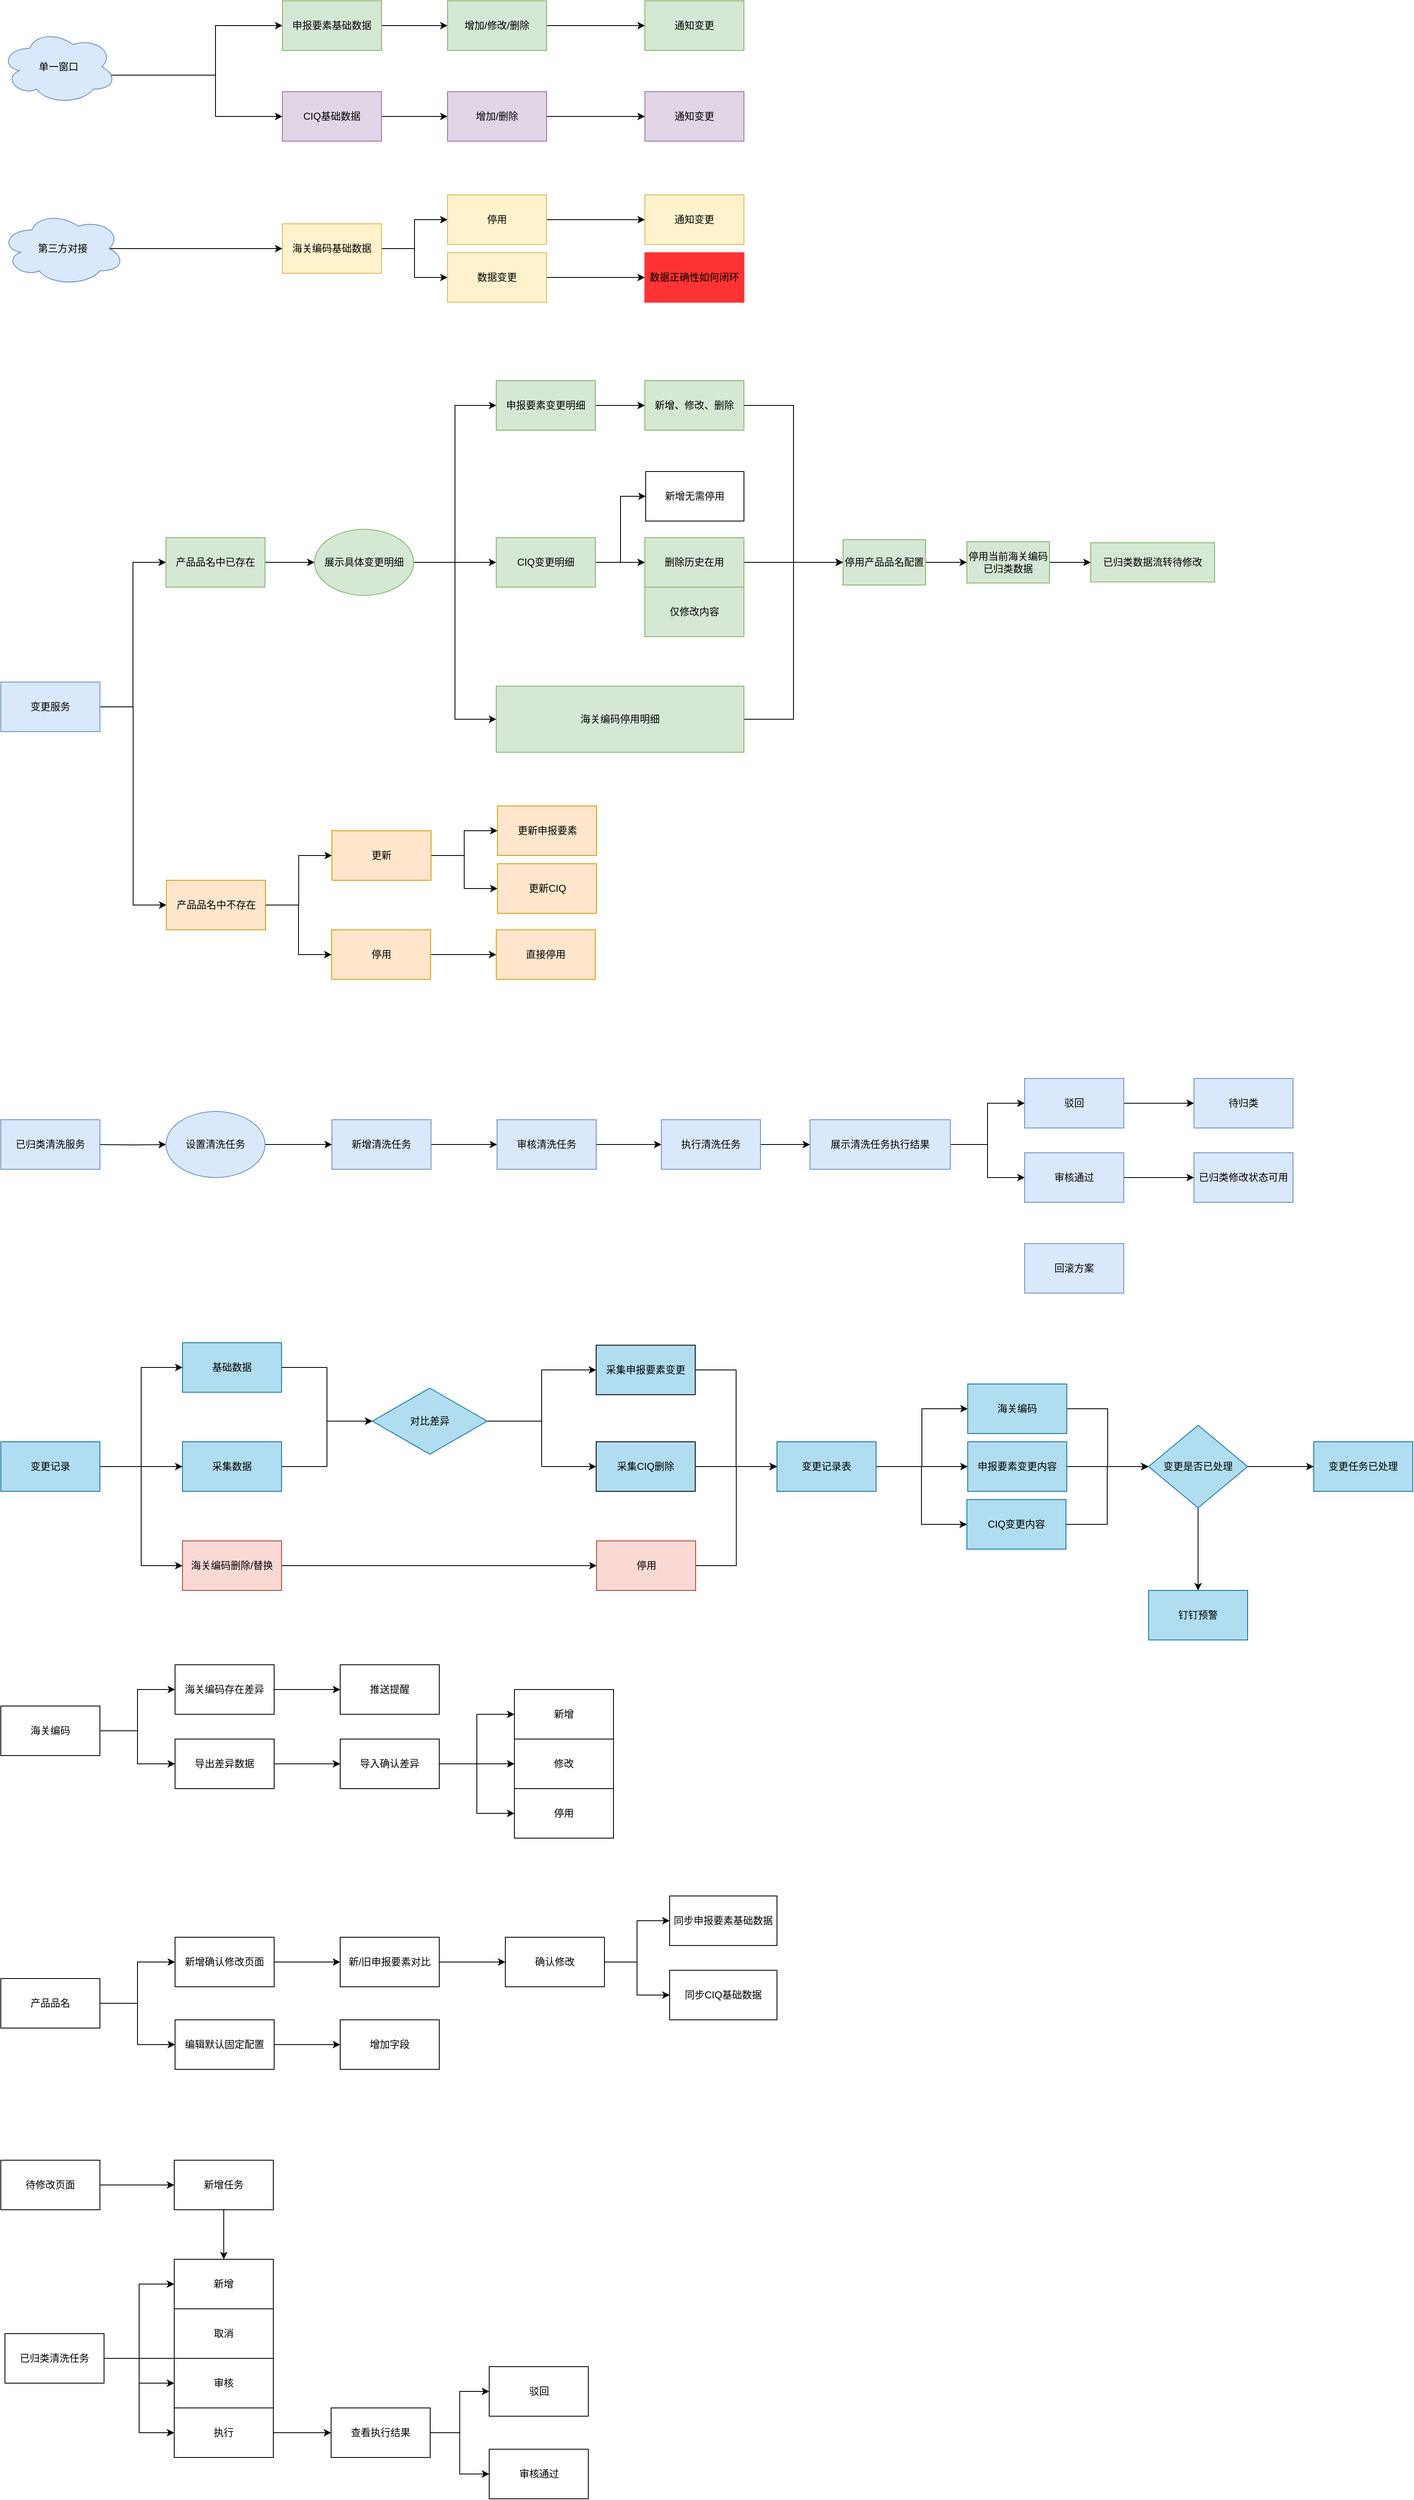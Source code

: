 <mxfile version="14.2.4" type="github"><diagram id="QZ5al6jObznaMZfbStsF" name="Page-1"><mxGraphModel dx="955" dy="610" grid="1" gridSize="10" guides="1" tooltips="1" connect="1" arrows="1" fold="1" page="1" pageScale="1" pageWidth="827" pageHeight="1169" math="0" shadow="0"><root><mxCell id="0"/><mxCell id="1" parent="0"/><mxCell id="fXxx3jR_cnFUJ8vU8gbr-1" style="edgeStyle=orthogonalEdgeStyle;rounded=0;orthogonalLoop=1;jettySize=auto;html=1;entryX=0;entryY=0.5;entryDx=0;entryDy=0;" edge="1" parent="1" target="fXxx3jR_cnFUJ8vU8gbr-5"><mxGeometry relative="1" as="geometry"><mxPoint x="750" y="330" as="sourcePoint"/><Array as="points"><mxPoint x="860" y="330"/><mxPoint x="860" y="270"/></Array></mxGeometry></mxCell><mxCell id="fXxx3jR_cnFUJ8vU8gbr-2" style="edgeStyle=orthogonalEdgeStyle;rounded=0;orthogonalLoop=1;jettySize=auto;html=1;exitX=0.875;exitY=0.5;exitDx=0;exitDy=0;exitPerimeter=0;entryX=0;entryY=0.5;entryDx=0;entryDy=0;" edge="1" parent="1" source="fXxx3jR_cnFUJ8vU8gbr-3" target="fXxx3jR_cnFUJ8vU8gbr-7"><mxGeometry relative="1" as="geometry"><Array as="points"><mxPoint x="860" y="330"/><mxPoint x="860" y="380"/></Array></mxGeometry></mxCell><mxCell id="fXxx3jR_cnFUJ8vU8gbr-3" value="单一窗口" style="ellipse;shape=cloud;whiteSpace=wrap;html=1;fillColor=#dae8fc;strokeColor=#6c8ebf;" vertex="1" parent="1"><mxGeometry x="600" y="275" width="140" height="90" as="geometry"/></mxCell><mxCell id="fXxx3jR_cnFUJ8vU8gbr-4" value="" style="edgeStyle=orthogonalEdgeStyle;rounded=0;orthogonalLoop=1;jettySize=auto;html=1;" edge="1" parent="1" source="fXxx3jR_cnFUJ8vU8gbr-5" target="fXxx3jR_cnFUJ8vU8gbr-12"><mxGeometry relative="1" as="geometry"/></mxCell><mxCell id="fXxx3jR_cnFUJ8vU8gbr-5" value="申报要素基础数据" style="whiteSpace=wrap;html=1;fillColor=#d5e8d4;strokeColor=#82b366;" vertex="1" parent="1"><mxGeometry x="941" y="240" width="120" height="60" as="geometry"/></mxCell><mxCell id="fXxx3jR_cnFUJ8vU8gbr-6" value="" style="edgeStyle=orthogonalEdgeStyle;rounded=0;orthogonalLoop=1;jettySize=auto;html=1;" edge="1" parent="1" source="fXxx3jR_cnFUJ8vU8gbr-7" target="fXxx3jR_cnFUJ8vU8gbr-14"><mxGeometry relative="1" as="geometry"/></mxCell><mxCell id="fXxx3jR_cnFUJ8vU8gbr-7" value="CIQ基础数据" style="whiteSpace=wrap;html=1;fillColor=#e1d5e7;strokeColor=#9673a6;" vertex="1" parent="1"><mxGeometry x="941" y="350" width="120" height="60" as="geometry"/></mxCell><mxCell id="fXxx3jR_cnFUJ8vU8gbr-8" style="edgeStyle=orthogonalEdgeStyle;rounded=0;orthogonalLoop=1;jettySize=auto;html=1;exitX=1;exitY=0.5;exitDx=0;exitDy=0;entryX=0;entryY=0.5;entryDx=0;entryDy=0;" edge="1" parent="1" source="fXxx3jR_cnFUJ8vU8gbr-10" target="fXxx3jR_cnFUJ8vU8gbr-20"><mxGeometry relative="1" as="geometry"/></mxCell><mxCell id="fXxx3jR_cnFUJ8vU8gbr-9" style="edgeStyle=orthogonalEdgeStyle;rounded=0;orthogonalLoop=1;jettySize=auto;html=1;exitX=1;exitY=0.5;exitDx=0;exitDy=0;" edge="1" parent="1" source="fXxx3jR_cnFUJ8vU8gbr-10" target="fXxx3jR_cnFUJ8vU8gbr-56"><mxGeometry relative="1" as="geometry"/></mxCell><mxCell id="fXxx3jR_cnFUJ8vU8gbr-10" value="海关编码基础数据" style="whiteSpace=wrap;html=1;fillColor=#fff2cc;strokeColor=#d6b656;" vertex="1" parent="1"><mxGeometry x="941" y="510" width="120" height="60" as="geometry"/></mxCell><mxCell id="fXxx3jR_cnFUJ8vU8gbr-11" value="" style="edgeStyle=orthogonalEdgeStyle;rounded=0;orthogonalLoop=1;jettySize=auto;html=1;" edge="1" parent="1" source="fXxx3jR_cnFUJ8vU8gbr-12" target="fXxx3jR_cnFUJ8vU8gbr-17"><mxGeometry relative="1" as="geometry"/></mxCell><mxCell id="fXxx3jR_cnFUJ8vU8gbr-12" value="增加/修改/删除" style="whiteSpace=wrap;html=1;fillColor=#d5e8d4;strokeColor=#82b366;" vertex="1" parent="1"><mxGeometry x="1141" y="240" width="120" height="60" as="geometry"/></mxCell><mxCell id="fXxx3jR_cnFUJ8vU8gbr-13" value="" style="edgeStyle=orthogonalEdgeStyle;rounded=0;orthogonalLoop=1;jettySize=auto;html=1;" edge="1" parent="1" source="fXxx3jR_cnFUJ8vU8gbr-14" target="fXxx3jR_cnFUJ8vU8gbr-18"><mxGeometry relative="1" as="geometry"/></mxCell><mxCell id="fXxx3jR_cnFUJ8vU8gbr-14" value="增加/删除" style="whiteSpace=wrap;html=1;fillColor=#e1d5e7;strokeColor=#9673a6;" vertex="1" parent="1"><mxGeometry x="1141" y="350" width="120" height="60" as="geometry"/></mxCell><mxCell id="fXxx3jR_cnFUJ8vU8gbr-15" style="edgeStyle=orthogonalEdgeStyle;rounded=0;orthogonalLoop=1;jettySize=auto;html=1;exitX=0.875;exitY=0.5;exitDx=0;exitDy=0;exitPerimeter=0;" edge="1" parent="1" source="fXxx3jR_cnFUJ8vU8gbr-16" target="fXxx3jR_cnFUJ8vU8gbr-10"><mxGeometry relative="1" as="geometry"/></mxCell><mxCell id="fXxx3jR_cnFUJ8vU8gbr-16" value="第三方对接" style="ellipse;shape=cloud;whiteSpace=wrap;html=1;fillColor=#dae8fc;strokeColor=#6c8ebf;" vertex="1" parent="1"><mxGeometry x="600" y="495" width="150" height="90" as="geometry"/></mxCell><mxCell id="fXxx3jR_cnFUJ8vU8gbr-17" value="通知变更" style="whiteSpace=wrap;html=1;fillColor=#d5e8d4;strokeColor=#82b366;" vertex="1" parent="1"><mxGeometry x="1380" y="240" width="120" height="60" as="geometry"/></mxCell><mxCell id="fXxx3jR_cnFUJ8vU8gbr-18" value="通知变更" style="whiteSpace=wrap;html=1;fillColor=#e1d5e7;strokeColor=#9673a6;" vertex="1" parent="1"><mxGeometry x="1380" y="350" width="120" height="60" as="geometry"/></mxCell><mxCell id="fXxx3jR_cnFUJ8vU8gbr-19" value="" style="edgeStyle=orthogonalEdgeStyle;rounded=0;orthogonalLoop=1;jettySize=auto;html=1;" edge="1" parent="1" source="fXxx3jR_cnFUJ8vU8gbr-20" target="fXxx3jR_cnFUJ8vU8gbr-21"><mxGeometry relative="1" as="geometry"/></mxCell><mxCell id="fXxx3jR_cnFUJ8vU8gbr-20" value="停用" style="whiteSpace=wrap;html=1;fillColor=#fff2cc;strokeColor=#d6b656;" vertex="1" parent="1"><mxGeometry x="1141" y="475" width="120" height="60" as="geometry"/></mxCell><mxCell id="fXxx3jR_cnFUJ8vU8gbr-21" value="通知变更" style="whiteSpace=wrap;html=1;fillColor=#fff2cc;strokeColor=#d6b656;" vertex="1" parent="1"><mxGeometry x="1380" y="475" width="120" height="60" as="geometry"/></mxCell><mxCell id="fXxx3jR_cnFUJ8vU8gbr-22" style="edgeStyle=orthogonalEdgeStyle;rounded=0;orthogonalLoop=1;jettySize=auto;html=1;exitX=1;exitY=0.5;exitDx=0;exitDy=0;entryX=0;entryY=0.5;entryDx=0;entryDy=0;" edge="1" parent="1" source="fXxx3jR_cnFUJ8vU8gbr-25" target="fXxx3jR_cnFUJ8vU8gbr-27"><mxGeometry relative="1" as="geometry"/></mxCell><mxCell id="fXxx3jR_cnFUJ8vU8gbr-23" style="edgeStyle=orthogonalEdgeStyle;rounded=0;orthogonalLoop=1;jettySize=auto;html=1;exitX=1;exitY=0.5;exitDx=0;exitDy=0;" edge="1" parent="1" source="fXxx3jR_cnFUJ8vU8gbr-25" target="fXxx3jR_cnFUJ8vU8gbr-30"><mxGeometry relative="1" as="geometry"/></mxCell><mxCell id="fXxx3jR_cnFUJ8vU8gbr-24" style="edgeStyle=orthogonalEdgeStyle;rounded=0;orthogonalLoop=1;jettySize=auto;html=1;exitX=1;exitY=0.5;exitDx=0;exitDy=0;entryX=0;entryY=0.5;entryDx=0;entryDy=0;" edge="1" parent="1" source="fXxx3jR_cnFUJ8vU8gbr-25" target="fXxx3jR_cnFUJ8vU8gbr-32"><mxGeometry relative="1" as="geometry"/></mxCell><mxCell id="fXxx3jR_cnFUJ8vU8gbr-25" value="展示具体变更明细" style="ellipse;whiteSpace=wrap;html=1;fillColor=#d5e8d4;strokeColor=#82b366;" vertex="1" parent="1"><mxGeometry x="980" y="880" width="120" height="80" as="geometry"/></mxCell><mxCell id="fXxx3jR_cnFUJ8vU8gbr-26" value="" style="edgeStyle=orthogonalEdgeStyle;rounded=0;orthogonalLoop=1;jettySize=auto;html=1;" edge="1" parent="1" source="fXxx3jR_cnFUJ8vU8gbr-27" target="fXxx3jR_cnFUJ8vU8gbr-39"><mxGeometry relative="1" as="geometry"/></mxCell><mxCell id="fXxx3jR_cnFUJ8vU8gbr-27" value="申报要素变更明细" style="whiteSpace=wrap;html=1;fillColor=#d5e8d4;strokeColor=#82b366;" vertex="1" parent="1"><mxGeometry x="1200" y="700" width="120" height="60" as="geometry"/></mxCell><mxCell id="fXxx3jR_cnFUJ8vU8gbr-28" style="edgeStyle=orthogonalEdgeStyle;rounded=0;orthogonalLoop=1;jettySize=auto;html=1;entryX=0;entryY=0.5;entryDx=0;entryDy=0;" edge="1" parent="1" source="fXxx3jR_cnFUJ8vU8gbr-30" target="fXxx3jR_cnFUJ8vU8gbr-42"><mxGeometry relative="1" as="geometry"/></mxCell><mxCell id="fXxx3jR_cnFUJ8vU8gbr-29" style="edgeStyle=orthogonalEdgeStyle;rounded=0;orthogonalLoop=1;jettySize=auto;html=1;exitX=1;exitY=0.5;exitDx=0;exitDy=0;entryX=0;entryY=0.5;entryDx=0;entryDy=0;" edge="1" parent="1" source="fXxx3jR_cnFUJ8vU8gbr-30" target="fXxx3jR_cnFUJ8vU8gbr-40"><mxGeometry relative="1" as="geometry"/></mxCell><mxCell id="fXxx3jR_cnFUJ8vU8gbr-30" value="CIQ变更明细" style="whiteSpace=wrap;html=1;fillColor=#d5e8d4;strokeColor=#82b366;" vertex="1" parent="1"><mxGeometry x="1200" y="890" width="120" height="60" as="geometry"/></mxCell><mxCell id="fXxx3jR_cnFUJ8vU8gbr-31" style="edgeStyle=orthogonalEdgeStyle;rounded=0;orthogonalLoop=1;jettySize=auto;html=1;exitX=1;exitY=0.5;exitDx=0;exitDy=0;entryX=0;entryY=0.5;entryDx=0;entryDy=0;" edge="1" parent="1" source="fXxx3jR_cnFUJ8vU8gbr-32" target="fXxx3jR_cnFUJ8vU8gbr-34"><mxGeometry relative="1" as="geometry"/></mxCell><mxCell id="fXxx3jR_cnFUJ8vU8gbr-32" value="海关编码停用明细" style="whiteSpace=wrap;html=1;fillColor=#d5e8d4;strokeColor=#82b366;" vertex="1" parent="1"><mxGeometry x="1200" y="1070" width="300" height="80" as="geometry"/></mxCell><mxCell id="fXxx3jR_cnFUJ8vU8gbr-33" style="edgeStyle=orthogonalEdgeStyle;rounded=0;orthogonalLoop=1;jettySize=auto;html=1;exitX=1;exitY=0.5;exitDx=0;exitDy=0;" edge="1" parent="1" source="fXxx3jR_cnFUJ8vU8gbr-34" target="fXxx3jR_cnFUJ8vU8gbr-36"><mxGeometry relative="1" as="geometry"/></mxCell><mxCell id="fXxx3jR_cnFUJ8vU8gbr-34" value="停用产品品名配置" style="whiteSpace=wrap;html=1;fillColor=#d5e8d4;strokeColor=#82b366;" vertex="1" parent="1"><mxGeometry x="1620" y="892.5" width="100" height="55" as="geometry"/></mxCell><mxCell id="fXxx3jR_cnFUJ8vU8gbr-35" style="edgeStyle=orthogonalEdgeStyle;rounded=0;orthogonalLoop=1;jettySize=auto;html=1;exitX=1;exitY=0.5;exitDx=0;exitDy=0;" edge="1" parent="1" source="fXxx3jR_cnFUJ8vU8gbr-36" target="fXxx3jR_cnFUJ8vU8gbr-37"><mxGeometry relative="1" as="geometry"/></mxCell><mxCell id="fXxx3jR_cnFUJ8vU8gbr-36" value="停用当前海关编码已归类数据" style="whiteSpace=wrap;html=1;fillColor=#d5e8d4;strokeColor=#82b366;" vertex="1" parent="1"><mxGeometry x="1770" y="895" width="100" height="50" as="geometry"/></mxCell><mxCell id="fXxx3jR_cnFUJ8vU8gbr-37" value="已归类数据流转待修改" style="whiteSpace=wrap;html=1;fillColor=#d5e8d4;strokeColor=#82b366;" vertex="1" parent="1"><mxGeometry x="1920" y="896.25" width="150" height="47.5" as="geometry"/></mxCell><mxCell id="fXxx3jR_cnFUJ8vU8gbr-38" style="edgeStyle=orthogonalEdgeStyle;rounded=0;orthogonalLoop=1;jettySize=auto;html=1;exitX=1;exitY=0.5;exitDx=0;exitDy=0;entryX=0;entryY=0.5;entryDx=0;entryDy=0;" edge="1" parent="1" source="fXxx3jR_cnFUJ8vU8gbr-39" target="fXxx3jR_cnFUJ8vU8gbr-34"><mxGeometry relative="1" as="geometry"/></mxCell><mxCell id="fXxx3jR_cnFUJ8vU8gbr-39" value="新增、修改、删除" style="whiteSpace=wrap;html=1;fillColor=#d5e8d4;strokeColor=#82b366;" vertex="1" parent="1"><mxGeometry x="1380" y="700" width="120" height="60" as="geometry"/></mxCell><mxCell id="fXxx3jR_cnFUJ8vU8gbr-40" value="新增无需停用" style="whiteSpace=wrap;html=1;" vertex="1" parent="1"><mxGeometry x="1381" y="810" width="119" height="60" as="geometry"/></mxCell><mxCell id="fXxx3jR_cnFUJ8vU8gbr-41" style="edgeStyle=orthogonalEdgeStyle;rounded=0;orthogonalLoop=1;jettySize=auto;html=1;exitX=1;exitY=0.5;exitDx=0;exitDy=0;entryX=0;entryY=0.5;entryDx=0;entryDy=0;" edge="1" parent="1" source="fXxx3jR_cnFUJ8vU8gbr-42" target="fXxx3jR_cnFUJ8vU8gbr-34"><mxGeometry relative="1" as="geometry"/></mxCell><mxCell id="fXxx3jR_cnFUJ8vU8gbr-42" value="删除历史在用" style="whiteSpace=wrap;html=1;fillColor=#d5e8d4;strokeColor=#82b366;" vertex="1" parent="1"><mxGeometry x="1380" y="890" width="120" height="60" as="geometry"/></mxCell><mxCell id="fXxx3jR_cnFUJ8vU8gbr-43" value="" style="edgeStyle=orthogonalEdgeStyle;rounded=0;orthogonalLoop=1;jettySize=auto;html=1;" edge="1" parent="1" target="fXxx3jR_cnFUJ8vU8gbr-45"><mxGeometry relative="1" as="geometry"><mxPoint x="720" y="1625" as="sourcePoint"/></mxGeometry></mxCell><mxCell id="fXxx3jR_cnFUJ8vU8gbr-44" value="" style="edgeStyle=orthogonalEdgeStyle;rounded=0;orthogonalLoop=1;jettySize=auto;html=1;" edge="1" parent="1" source="fXxx3jR_cnFUJ8vU8gbr-45" target="fXxx3jR_cnFUJ8vU8gbr-47"><mxGeometry relative="1" as="geometry"/></mxCell><mxCell id="fXxx3jR_cnFUJ8vU8gbr-45" value="设置清洗任务" style="ellipse;whiteSpace=wrap;html=1;fillColor=#dae8fc;strokeColor=#6c8ebf;" vertex="1" parent="1"><mxGeometry x="800" y="1585" width="120" height="80" as="geometry"/></mxCell><mxCell id="fXxx3jR_cnFUJ8vU8gbr-46" value="" style="edgeStyle=orthogonalEdgeStyle;rounded=0;orthogonalLoop=1;jettySize=auto;html=1;" edge="1" parent="1" source="fXxx3jR_cnFUJ8vU8gbr-47" target="fXxx3jR_cnFUJ8vU8gbr-49"><mxGeometry relative="1" as="geometry"/></mxCell><mxCell id="fXxx3jR_cnFUJ8vU8gbr-47" value="新增清洗任务" style="whiteSpace=wrap;html=1;fillColor=#dae8fc;strokeColor=#6c8ebf;" vertex="1" parent="1"><mxGeometry x="1001" y="1595" width="120" height="60" as="geometry"/></mxCell><mxCell id="fXxx3jR_cnFUJ8vU8gbr-48" value="" style="edgeStyle=orthogonalEdgeStyle;rounded=0;orthogonalLoop=1;jettySize=auto;html=1;" edge="1" parent="1" source="fXxx3jR_cnFUJ8vU8gbr-49" target="fXxx3jR_cnFUJ8vU8gbr-51"><mxGeometry relative="1" as="geometry"/></mxCell><mxCell id="fXxx3jR_cnFUJ8vU8gbr-49" value="审核清洗任务" style="whiteSpace=wrap;html=1;fillColor=#dae8fc;strokeColor=#6c8ebf;" vertex="1" parent="1"><mxGeometry x="1201" y="1595" width="120" height="60" as="geometry"/></mxCell><mxCell id="fXxx3jR_cnFUJ8vU8gbr-50" value="" style="edgeStyle=orthogonalEdgeStyle;rounded=0;orthogonalLoop=1;jettySize=auto;html=1;" edge="1" parent="1" source="fXxx3jR_cnFUJ8vU8gbr-51" target="fXxx3jR_cnFUJ8vU8gbr-54"><mxGeometry relative="1" as="geometry"/></mxCell><mxCell id="fXxx3jR_cnFUJ8vU8gbr-51" value="执行清洗任务" style="whiteSpace=wrap;html=1;fillColor=#dae8fc;strokeColor=#6c8ebf;" vertex="1" parent="1"><mxGeometry x="1400" y="1595" width="120" height="60" as="geometry"/></mxCell><mxCell id="fXxx3jR_cnFUJ8vU8gbr-52" style="edgeStyle=orthogonalEdgeStyle;rounded=0;orthogonalLoop=1;jettySize=auto;html=1;exitX=1;exitY=0.5;exitDx=0;exitDy=0;entryX=0;entryY=0.5;entryDx=0;entryDy=0;" edge="1" parent="1" source="fXxx3jR_cnFUJ8vU8gbr-54" target="fXxx3jR_cnFUJ8vU8gbr-114"><mxGeometry relative="1" as="geometry"/></mxCell><mxCell id="fXxx3jR_cnFUJ8vU8gbr-53" style="edgeStyle=orthogonalEdgeStyle;rounded=0;orthogonalLoop=1;jettySize=auto;html=1;entryX=0;entryY=0.5;entryDx=0;entryDy=0;" edge="1" parent="1" source="fXxx3jR_cnFUJ8vU8gbr-54" target="fXxx3jR_cnFUJ8vU8gbr-111"><mxGeometry relative="1" as="geometry"/></mxCell><mxCell id="fXxx3jR_cnFUJ8vU8gbr-54" value="展示清洗任务执行结果" style="whiteSpace=wrap;html=1;fillColor=#dae8fc;strokeColor=#6c8ebf;" vertex="1" parent="1"><mxGeometry x="1580" y="1595" width="170" height="60" as="geometry"/></mxCell><mxCell id="fXxx3jR_cnFUJ8vU8gbr-55" value="" style="edgeStyle=orthogonalEdgeStyle;rounded=0;orthogonalLoop=1;jettySize=auto;html=1;" edge="1" parent="1" source="fXxx3jR_cnFUJ8vU8gbr-56" target="fXxx3jR_cnFUJ8vU8gbr-57"><mxGeometry relative="1" as="geometry"/></mxCell><mxCell id="fXxx3jR_cnFUJ8vU8gbr-56" value="数据变更" style="whiteSpace=wrap;html=1;fillColor=#fff2cc;strokeColor=#d6b656;" vertex="1" parent="1"><mxGeometry x="1141" y="545" width="120" height="60" as="geometry"/></mxCell><mxCell id="fXxx3jR_cnFUJ8vU8gbr-57" value="数据正确性如何闭环" style="whiteSpace=wrap;html=1;strokeColor=#FF3333;fillColor=#FF3333;" vertex="1" parent="1"><mxGeometry x="1380" y="545" width="120" height="60" as="geometry"/></mxCell><mxCell id="fXxx3jR_cnFUJ8vU8gbr-58" style="edgeStyle=orthogonalEdgeStyle;rounded=0;orthogonalLoop=1;jettySize=auto;html=1;exitX=1;exitY=0.5;exitDx=0;exitDy=0;entryX=0;entryY=0.5;entryDx=0;entryDy=0;" edge="1" parent="1" source="fXxx3jR_cnFUJ8vU8gbr-59" target="fXxx3jR_cnFUJ8vU8gbr-63"><mxGeometry relative="1" as="geometry"/></mxCell><mxCell id="fXxx3jR_cnFUJ8vU8gbr-59" value="采集申报要素变更" style="whiteSpace=wrap;html=1;rounded=0;fillColor=#b1ddf0;" vertex="1" parent="1"><mxGeometry x="1321" y="1868" width="120" height="60" as="geometry"/></mxCell><mxCell id="fXxx3jR_cnFUJ8vU8gbr-60" style="edgeStyle=orthogonalEdgeStyle;rounded=0;orthogonalLoop=1;jettySize=auto;html=1;exitX=1;exitY=0.5;exitDx=0;exitDy=0;" edge="1" parent="1" source="fXxx3jR_cnFUJ8vU8gbr-63" target="fXxx3jR_cnFUJ8vU8gbr-70"><mxGeometry relative="1" as="geometry"/></mxCell><mxCell id="fXxx3jR_cnFUJ8vU8gbr-61" style="edgeStyle=orthogonalEdgeStyle;rounded=0;orthogonalLoop=1;jettySize=auto;html=1;exitX=1;exitY=0.5;exitDx=0;exitDy=0;entryX=0;entryY=0.5;entryDx=0;entryDy=0;" edge="1" parent="1" source="fXxx3jR_cnFUJ8vU8gbr-63" target="fXxx3jR_cnFUJ8vU8gbr-68"><mxGeometry relative="1" as="geometry"/></mxCell><mxCell id="fXxx3jR_cnFUJ8vU8gbr-62" style="edgeStyle=orthogonalEdgeStyle;rounded=0;orthogonalLoop=1;jettySize=auto;html=1;exitX=1;exitY=0.5;exitDx=0;exitDy=0;entryX=0;entryY=0.5;entryDx=0;entryDy=0;" edge="1" parent="1" source="fXxx3jR_cnFUJ8vU8gbr-63" target="fXxx3jR_cnFUJ8vU8gbr-72"><mxGeometry relative="1" as="geometry"/></mxCell><mxCell id="fXxx3jR_cnFUJ8vU8gbr-63" value="变更记录表" style="whiteSpace=wrap;html=1;rounded=0;fillColor=#b1ddf0;strokeColor=#10739e;" vertex="1" parent="1"><mxGeometry x="1540" y="1985" width="120" height="60" as="geometry"/></mxCell><mxCell id="fXxx3jR_cnFUJ8vU8gbr-64" style="edgeStyle=orthogonalEdgeStyle;rounded=0;orthogonalLoop=1;jettySize=auto;html=1;exitX=1;exitY=0.5;exitDx=0;exitDy=0;" edge="1" parent="1" source="fXxx3jR_cnFUJ8vU8gbr-65" target="fXxx3jR_cnFUJ8vU8gbr-63"><mxGeometry relative="1" as="geometry"/></mxCell><mxCell id="fXxx3jR_cnFUJ8vU8gbr-65" value="采集CIQ删除" style="whiteSpace=wrap;html=1;rounded=0;fillColor=#b1ddf0;" vertex="1" parent="1"><mxGeometry x="1321" y="1985" width="120" height="60" as="geometry"/></mxCell><mxCell id="fXxx3jR_cnFUJ8vU8gbr-66" value="仅修改内容" style="whiteSpace=wrap;html=1;fillColor=#d5e8d4;strokeColor=#82b366;" vertex="1" parent="1"><mxGeometry x="1380" y="950" width="120" height="60" as="geometry"/></mxCell><mxCell id="fXxx3jR_cnFUJ8vU8gbr-67" style="edgeStyle=orthogonalEdgeStyle;rounded=0;orthogonalLoop=1;jettySize=auto;html=1;exitX=1;exitY=0.5;exitDx=0;exitDy=0;entryX=0;entryY=0.5;entryDx=0;entryDy=0;" edge="1" parent="1" source="fXxx3jR_cnFUJ8vU8gbr-68" target="fXxx3jR_cnFUJ8vU8gbr-75"><mxGeometry relative="1" as="geometry"/></mxCell><mxCell id="fXxx3jR_cnFUJ8vU8gbr-68" value="海关编码" style="whiteSpace=wrap;html=1;rounded=0;fillColor=#b1ddf0;strokeColor=#10739e;" vertex="1" parent="1"><mxGeometry x="1771" y="1915" width="120" height="60" as="geometry"/></mxCell><mxCell id="fXxx3jR_cnFUJ8vU8gbr-69" style="edgeStyle=orthogonalEdgeStyle;rounded=0;orthogonalLoop=1;jettySize=auto;html=1;exitX=1;exitY=0.5;exitDx=0;exitDy=0;entryX=0;entryY=0.5;entryDx=0;entryDy=0;" edge="1" parent="1" source="fXxx3jR_cnFUJ8vU8gbr-70" target="fXxx3jR_cnFUJ8vU8gbr-75"><mxGeometry relative="1" as="geometry"/></mxCell><mxCell id="fXxx3jR_cnFUJ8vU8gbr-70" value="申报要素变更内容" style="whiteSpace=wrap;html=1;rounded=0;fillColor=#b1ddf0;strokeColor=#10739e;" vertex="1" parent="1"><mxGeometry x="1771" y="1985" width="120" height="60" as="geometry"/></mxCell><mxCell id="fXxx3jR_cnFUJ8vU8gbr-71" style="edgeStyle=orthogonalEdgeStyle;rounded=0;orthogonalLoop=1;jettySize=auto;html=1;exitX=1;exitY=0.5;exitDx=0;exitDy=0;entryX=0;entryY=0.5;entryDx=0;entryDy=0;" edge="1" parent="1" source="fXxx3jR_cnFUJ8vU8gbr-72" target="fXxx3jR_cnFUJ8vU8gbr-75"><mxGeometry relative="1" as="geometry"/></mxCell><mxCell id="fXxx3jR_cnFUJ8vU8gbr-72" value="CIQ变更内容" style="whiteSpace=wrap;html=1;rounded=0;fillColor=#b1ddf0;strokeColor=#10739e;" vertex="1" parent="1"><mxGeometry x="1770" y="2055" width="120" height="60" as="geometry"/></mxCell><mxCell id="fXxx3jR_cnFUJ8vU8gbr-73" value="" style="edgeStyle=orthogonalEdgeStyle;rounded=0;orthogonalLoop=1;jettySize=auto;html=1;" edge="1" parent="1" source="fXxx3jR_cnFUJ8vU8gbr-75" target="fXxx3jR_cnFUJ8vU8gbr-76"><mxGeometry relative="1" as="geometry"/></mxCell><mxCell id="fXxx3jR_cnFUJ8vU8gbr-74" value="" style="edgeStyle=orthogonalEdgeStyle;rounded=0;orthogonalLoop=1;jettySize=auto;html=1;" edge="1" parent="1" source="fXxx3jR_cnFUJ8vU8gbr-75" target="fXxx3jR_cnFUJ8vU8gbr-109"><mxGeometry relative="1" as="geometry"/></mxCell><mxCell id="fXxx3jR_cnFUJ8vU8gbr-75" value="变更是否已处理" style="rhombus;whiteSpace=wrap;html=1;fillColor=#b1ddf0;strokeColor=#10739e;" vertex="1" parent="1"><mxGeometry x="1990" y="1965" width="120" height="100" as="geometry"/></mxCell><mxCell id="fXxx3jR_cnFUJ8vU8gbr-76" value="变更任务已处理" style="whiteSpace=wrap;html=1;fillColor=#b1ddf0;strokeColor=#10739e;" vertex="1" parent="1"><mxGeometry x="2190" y="1985" width="120" height="60" as="geometry"/></mxCell><mxCell id="fXxx3jR_cnFUJ8vU8gbr-77" style="edgeStyle=orthogonalEdgeStyle;rounded=0;orthogonalLoop=1;jettySize=auto;html=1;exitX=1;exitY=0.5;exitDx=0;exitDy=0;entryX=0;entryY=0.5;entryDx=0;entryDy=0;" edge="1" parent="1" source="fXxx3jR_cnFUJ8vU8gbr-79" target="fXxx3jR_cnFUJ8vU8gbr-81"><mxGeometry relative="1" as="geometry"/></mxCell><mxCell id="fXxx3jR_cnFUJ8vU8gbr-78" style="edgeStyle=orthogonalEdgeStyle;rounded=0;orthogonalLoop=1;jettySize=auto;html=1;exitX=1;exitY=0.5;exitDx=0;exitDy=0;entryX=0;entryY=0.5;entryDx=0;entryDy=0;" edge="1" parent="1" source="fXxx3jR_cnFUJ8vU8gbr-79" target="fXxx3jR_cnFUJ8vU8gbr-84"><mxGeometry relative="1" as="geometry"/></mxCell><mxCell id="fXxx3jR_cnFUJ8vU8gbr-79" value="变更服务" style="whiteSpace=wrap;html=1;fillColor=#dae8fc;strokeColor=#6c8ebf;" vertex="1" parent="1"><mxGeometry x="600" y="1065" width="120" height="60" as="geometry"/></mxCell><mxCell id="fXxx3jR_cnFUJ8vU8gbr-80" style="edgeStyle=orthogonalEdgeStyle;rounded=0;orthogonalLoop=1;jettySize=auto;html=1;exitX=1;exitY=0.5;exitDx=0;exitDy=0;" edge="1" parent="1" source="fXxx3jR_cnFUJ8vU8gbr-81" target="fXxx3jR_cnFUJ8vU8gbr-25"><mxGeometry relative="1" as="geometry"/></mxCell><mxCell id="fXxx3jR_cnFUJ8vU8gbr-81" value="产品品名中已存在" style="whiteSpace=wrap;html=1;fillColor=#d5e8d4;strokeColor=#82b366;" vertex="1" parent="1"><mxGeometry x="800" y="890" width="120" height="60" as="geometry"/></mxCell><mxCell id="fXxx3jR_cnFUJ8vU8gbr-82" value="" style="edgeStyle=orthogonalEdgeStyle;rounded=0;orthogonalLoop=1;jettySize=auto;html=1;" edge="1" parent="1" source="fXxx3jR_cnFUJ8vU8gbr-84" target="fXxx3jR_cnFUJ8vU8gbr-88"><mxGeometry relative="1" as="geometry"/></mxCell><mxCell id="fXxx3jR_cnFUJ8vU8gbr-83" style="edgeStyle=orthogonalEdgeStyle;rounded=0;orthogonalLoop=1;jettySize=auto;html=1;exitX=1;exitY=0.5;exitDx=0;exitDy=0;entryX=0;entryY=0.5;entryDx=0;entryDy=0;" edge="1" parent="1" source="fXxx3jR_cnFUJ8vU8gbr-84" target="fXxx3jR_cnFUJ8vU8gbr-92"><mxGeometry relative="1" as="geometry"/></mxCell><mxCell id="fXxx3jR_cnFUJ8vU8gbr-84" value="产品品名中不存在" style="whiteSpace=wrap;html=1;fillColor=#ffe6cc;strokeColor=#d79b00;" vertex="1" parent="1"><mxGeometry x="800.5" y="1305" width="120" height="60" as="geometry"/></mxCell><mxCell id="fXxx3jR_cnFUJ8vU8gbr-85" value="已归类清洗服务" style="whiteSpace=wrap;html=1;fillColor=#dae8fc;strokeColor=#6c8ebf;" vertex="1" parent="1"><mxGeometry x="600" y="1595" width="120" height="60" as="geometry"/></mxCell><mxCell id="fXxx3jR_cnFUJ8vU8gbr-86" value="" style="edgeStyle=orthogonalEdgeStyle;rounded=0;orthogonalLoop=1;jettySize=auto;html=1;" edge="1" parent="1" source="fXxx3jR_cnFUJ8vU8gbr-88" target="fXxx3jR_cnFUJ8vU8gbr-89"><mxGeometry relative="1" as="geometry"/></mxCell><mxCell id="fXxx3jR_cnFUJ8vU8gbr-87" style="edgeStyle=orthogonalEdgeStyle;rounded=0;orthogonalLoop=1;jettySize=auto;html=1;exitX=1;exitY=0.5;exitDx=0;exitDy=0;entryX=0;entryY=0.5;entryDx=0;entryDy=0;" edge="1" parent="1" source="fXxx3jR_cnFUJ8vU8gbr-88" target="fXxx3jR_cnFUJ8vU8gbr-90"><mxGeometry relative="1" as="geometry"/></mxCell><mxCell id="fXxx3jR_cnFUJ8vU8gbr-88" value="更新" style="whiteSpace=wrap;html=1;strokeColor=#d79b00;fillColor=#ffe6cc;" vertex="1" parent="1"><mxGeometry x="1001" y="1245" width="120" height="60" as="geometry"/></mxCell><mxCell id="fXxx3jR_cnFUJ8vU8gbr-89" value="更新申报要素" style="whiteSpace=wrap;html=1;strokeColor=#d79b00;fillColor=#ffe6cc;" vertex="1" parent="1"><mxGeometry x="1201.5" y="1215" width="120" height="60" as="geometry"/></mxCell><mxCell id="fXxx3jR_cnFUJ8vU8gbr-90" value="更新CIQ" style="whiteSpace=wrap;html=1;strokeColor=#d79b00;fillColor=#ffe6cc;" vertex="1" parent="1"><mxGeometry x="1201.5" y="1285" width="120" height="60" as="geometry"/></mxCell><mxCell id="fXxx3jR_cnFUJ8vU8gbr-91" style="edgeStyle=orthogonalEdgeStyle;rounded=0;orthogonalLoop=1;jettySize=auto;html=1;exitX=1;exitY=0.5;exitDx=0;exitDy=0;entryX=0;entryY=0.5;entryDx=0;entryDy=0;" edge="1" parent="1" source="fXxx3jR_cnFUJ8vU8gbr-92" target="fXxx3jR_cnFUJ8vU8gbr-93"><mxGeometry relative="1" as="geometry"/></mxCell><mxCell id="fXxx3jR_cnFUJ8vU8gbr-92" value="停用" style="whiteSpace=wrap;html=1;strokeColor=#d79b00;fillColor=#ffe6cc;" vertex="1" parent="1"><mxGeometry x="1000.5" y="1365" width="120" height="60" as="geometry"/></mxCell><mxCell id="fXxx3jR_cnFUJ8vU8gbr-93" value="直接停用" style="whiteSpace=wrap;html=1;strokeColor=#d79b00;fillColor=#ffe6cc;" vertex="1" parent="1"><mxGeometry x="1200" y="1365" width="120" height="60" as="geometry"/></mxCell><mxCell id="fXxx3jR_cnFUJ8vU8gbr-94" style="edgeStyle=orthogonalEdgeStyle;rounded=0;orthogonalLoop=1;jettySize=auto;html=1;exitX=1;exitY=0.5;exitDx=0;exitDy=0;entryX=0;entryY=0.5;entryDx=0;entryDy=0;" edge="1" parent="1" source="fXxx3jR_cnFUJ8vU8gbr-95" target="fXxx3jR_cnFUJ8vU8gbr-100"><mxGeometry relative="1" as="geometry"/></mxCell><mxCell id="fXxx3jR_cnFUJ8vU8gbr-95" value="基础数据" style="rounded=0;whiteSpace=wrap;html=1;fillColor=#b1ddf0;strokeColor=#10739e;" vertex="1" parent="1"><mxGeometry x="820" y="1865" width="120" height="60" as="geometry"/></mxCell><mxCell id="fXxx3jR_cnFUJ8vU8gbr-96" style="edgeStyle=orthogonalEdgeStyle;rounded=0;orthogonalLoop=1;jettySize=auto;html=1;exitX=1;exitY=0.5;exitDx=0;exitDy=0;entryX=0;entryY=0.5;entryDx=0;entryDy=0;" edge="1" parent="1" source="fXxx3jR_cnFUJ8vU8gbr-97" target="fXxx3jR_cnFUJ8vU8gbr-100"><mxGeometry relative="1" as="geometry"/></mxCell><mxCell id="fXxx3jR_cnFUJ8vU8gbr-97" value="采集数据" style="rounded=0;whiteSpace=wrap;html=1;fillColor=#b1ddf0;strokeColor=#10739e;" vertex="1" parent="1"><mxGeometry x="820" y="1985" width="120" height="60" as="geometry"/></mxCell><mxCell id="fXxx3jR_cnFUJ8vU8gbr-98" style="edgeStyle=orthogonalEdgeStyle;rounded=0;orthogonalLoop=1;jettySize=auto;html=1;exitX=1;exitY=0.5;exitDx=0;exitDy=0;entryX=0;entryY=0.5;entryDx=0;entryDy=0;" edge="1" parent="1" source="fXxx3jR_cnFUJ8vU8gbr-100" target="fXxx3jR_cnFUJ8vU8gbr-59"><mxGeometry relative="1" as="geometry"/></mxCell><mxCell id="fXxx3jR_cnFUJ8vU8gbr-99" style="edgeStyle=orthogonalEdgeStyle;rounded=0;orthogonalLoop=1;jettySize=auto;html=1;exitX=1;exitY=0.5;exitDx=0;exitDy=0;" edge="1" parent="1" source="fXxx3jR_cnFUJ8vU8gbr-100" target="fXxx3jR_cnFUJ8vU8gbr-65"><mxGeometry relative="1" as="geometry"/></mxCell><mxCell id="fXxx3jR_cnFUJ8vU8gbr-100" value="对比差异" style="rhombus;whiteSpace=wrap;html=1;fillColor=#b1ddf0;strokeColor=#10739e;" vertex="1" parent="1"><mxGeometry x="1050" y="1920" width="139" height="80" as="geometry"/></mxCell><mxCell id="fXxx3jR_cnFUJ8vU8gbr-101" style="edgeStyle=orthogonalEdgeStyle;rounded=0;orthogonalLoop=1;jettySize=auto;html=1;exitX=1;exitY=0.5;exitDx=0;exitDy=0;entryX=0;entryY=0.5;entryDx=0;entryDy=0;" edge="1" parent="1" source="fXxx3jR_cnFUJ8vU8gbr-104" target="fXxx3jR_cnFUJ8vU8gbr-97"><mxGeometry relative="1" as="geometry"/></mxCell><mxCell id="fXxx3jR_cnFUJ8vU8gbr-102" style="edgeStyle=orthogonalEdgeStyle;rounded=0;orthogonalLoop=1;jettySize=auto;html=1;exitX=1;exitY=0.5;exitDx=0;exitDy=0;entryX=0;entryY=0.5;entryDx=0;entryDy=0;" edge="1" parent="1" source="fXxx3jR_cnFUJ8vU8gbr-104" target="fXxx3jR_cnFUJ8vU8gbr-106"><mxGeometry relative="1" as="geometry"/></mxCell><mxCell id="fXxx3jR_cnFUJ8vU8gbr-103" style="edgeStyle=orthogonalEdgeStyle;rounded=0;orthogonalLoop=1;jettySize=auto;html=1;exitX=1;exitY=0.5;exitDx=0;exitDy=0;entryX=0;entryY=0.5;entryDx=0;entryDy=0;" edge="1" parent="1" source="fXxx3jR_cnFUJ8vU8gbr-104" target="fXxx3jR_cnFUJ8vU8gbr-95"><mxGeometry relative="1" as="geometry"/></mxCell><mxCell id="fXxx3jR_cnFUJ8vU8gbr-104" value="变更记录" style="rounded=0;whiteSpace=wrap;html=1;fillColor=#b1ddf0;strokeColor=#10739e;" vertex="1" parent="1"><mxGeometry x="600" y="1985" width="120" height="60" as="geometry"/></mxCell><mxCell id="fXxx3jR_cnFUJ8vU8gbr-105" style="edgeStyle=orthogonalEdgeStyle;rounded=0;orthogonalLoop=1;jettySize=auto;html=1;exitX=1;exitY=0.5;exitDx=0;exitDy=0;" edge="1" parent="1" source="fXxx3jR_cnFUJ8vU8gbr-106" target="fXxx3jR_cnFUJ8vU8gbr-108"><mxGeometry relative="1" as="geometry"/></mxCell><mxCell id="fXxx3jR_cnFUJ8vU8gbr-106" value="海关编码删除/替换" style="rounded=0;whiteSpace=wrap;html=1;fillColor=#fad9d5;strokeColor=#ae4132;" vertex="1" parent="1"><mxGeometry x="820" y="2105" width="120" height="60" as="geometry"/></mxCell><mxCell id="fXxx3jR_cnFUJ8vU8gbr-107" style="edgeStyle=orthogonalEdgeStyle;rounded=0;orthogonalLoop=1;jettySize=auto;html=1;exitX=1;exitY=0.5;exitDx=0;exitDy=0;entryX=0;entryY=0.5;entryDx=0;entryDy=0;" edge="1" parent="1" source="fXxx3jR_cnFUJ8vU8gbr-108" target="fXxx3jR_cnFUJ8vU8gbr-63"><mxGeometry relative="1" as="geometry"/></mxCell><mxCell id="fXxx3jR_cnFUJ8vU8gbr-108" value="停用" style="rounded=0;whiteSpace=wrap;html=1;fillColor=#fad9d5;strokeColor=#ae4132;" vertex="1" parent="1"><mxGeometry x="1321.5" y="2105" width="120" height="60" as="geometry"/></mxCell><mxCell id="fXxx3jR_cnFUJ8vU8gbr-109" value="钉钉预警" style="whiteSpace=wrap;html=1;strokeColor=#10739e;fillColor=#b1ddf0;" vertex="1" parent="1"><mxGeometry x="1990" y="2165" width="120" height="60" as="geometry"/></mxCell><mxCell id="fXxx3jR_cnFUJ8vU8gbr-110" value="" style="edgeStyle=orthogonalEdgeStyle;rounded=0;orthogonalLoop=1;jettySize=auto;html=1;" edge="1" parent="1" source="fXxx3jR_cnFUJ8vU8gbr-111" target="fXxx3jR_cnFUJ8vU8gbr-116"><mxGeometry relative="1" as="geometry"/></mxCell><mxCell id="fXxx3jR_cnFUJ8vU8gbr-111" value="审核通过" style="whiteSpace=wrap;html=1;strokeColor=#6c8ebf;fillColor=#dae8fc;" vertex="1" parent="1"><mxGeometry x="1840" y="1635" width="120" height="60" as="geometry"/></mxCell><mxCell id="fXxx3jR_cnFUJ8vU8gbr-112" value="回滚方案" style="whiteSpace=wrap;html=1;strokeColor=#6c8ebf;fillColor=#dae8fc;" vertex="1" parent="1"><mxGeometry x="1840" y="1745" width="120" height="60" as="geometry"/></mxCell><mxCell id="fXxx3jR_cnFUJ8vU8gbr-113" value="" style="edgeStyle=orthogonalEdgeStyle;rounded=0;orthogonalLoop=1;jettySize=auto;html=1;" edge="1" parent="1" source="fXxx3jR_cnFUJ8vU8gbr-114" target="fXxx3jR_cnFUJ8vU8gbr-115"><mxGeometry relative="1" as="geometry"/></mxCell><mxCell id="fXxx3jR_cnFUJ8vU8gbr-114" value="驳回" style="whiteSpace=wrap;html=1;strokeColor=#6c8ebf;fillColor=#dae8fc;" vertex="1" parent="1"><mxGeometry x="1840" y="1545" width="120" height="60" as="geometry"/></mxCell><mxCell id="fXxx3jR_cnFUJ8vU8gbr-115" value="待归类" style="whiteSpace=wrap;html=1;strokeColor=#6c8ebf;fillColor=#dae8fc;" vertex="1" parent="1"><mxGeometry x="2045" y="1545" width="120" height="60" as="geometry"/></mxCell><mxCell id="fXxx3jR_cnFUJ8vU8gbr-116" value="已归类修改状态可用" style="whiteSpace=wrap;html=1;strokeColor=#6c8ebf;fillColor=#dae8fc;" vertex="1" parent="1"><mxGeometry x="2045" y="1635" width="120" height="60" as="geometry"/></mxCell><mxCell id="fXxx3jR_cnFUJ8vU8gbr-117" value="" style="edgeStyle=orthogonalEdgeStyle;rounded=0;orthogonalLoop=1;jettySize=auto;html=1;" edge="1" parent="1" source="fXxx3jR_cnFUJ8vU8gbr-119" target="fXxx3jR_cnFUJ8vU8gbr-121"><mxGeometry relative="1" as="geometry"/></mxCell><mxCell id="fXxx3jR_cnFUJ8vU8gbr-118" style="edgeStyle=orthogonalEdgeStyle;rounded=0;orthogonalLoop=1;jettySize=auto;html=1;exitX=1;exitY=0.5;exitDx=0;exitDy=0;entryX=0;entryY=0.5;entryDx=0;entryDy=0;" edge="1" parent="1" source="fXxx3jR_cnFUJ8vU8gbr-119" target="fXxx3jR_cnFUJ8vU8gbr-123"><mxGeometry relative="1" as="geometry"/></mxCell><mxCell id="fXxx3jR_cnFUJ8vU8gbr-119" value="产品品名" style="rounded=0;whiteSpace=wrap;html=1;" vertex="1" parent="1"><mxGeometry x="600" y="2635" width="120" height="60" as="geometry"/></mxCell><mxCell id="fXxx3jR_cnFUJ8vU8gbr-120" value="" style="edgeStyle=orthogonalEdgeStyle;rounded=0;orthogonalLoop=1;jettySize=auto;html=1;" edge="1" parent="1" source="fXxx3jR_cnFUJ8vU8gbr-121" target="fXxx3jR_cnFUJ8vU8gbr-144"><mxGeometry relative="1" as="geometry"/></mxCell><mxCell id="fXxx3jR_cnFUJ8vU8gbr-121" value="新增确认修改页面" style="whiteSpace=wrap;html=1;rounded=0;" vertex="1" parent="1"><mxGeometry x="811" y="2585" width="120" height="60" as="geometry"/></mxCell><mxCell id="fXxx3jR_cnFUJ8vU8gbr-122" value="" style="edgeStyle=orthogonalEdgeStyle;rounded=0;orthogonalLoop=1;jettySize=auto;html=1;" edge="1" parent="1" source="fXxx3jR_cnFUJ8vU8gbr-123" target="fXxx3jR_cnFUJ8vU8gbr-145"><mxGeometry relative="1" as="geometry"/></mxCell><mxCell id="fXxx3jR_cnFUJ8vU8gbr-123" value="编辑默认固定配置" style="whiteSpace=wrap;html=1;rounded=0;" vertex="1" parent="1"><mxGeometry x="811" y="2685" width="120" height="60" as="geometry"/></mxCell><mxCell id="fXxx3jR_cnFUJ8vU8gbr-124" value="" style="edgeStyle=orthogonalEdgeStyle;rounded=0;orthogonalLoop=1;jettySize=auto;html=1;" edge="1" parent="1" source="fXxx3jR_cnFUJ8vU8gbr-125" target="fXxx3jR_cnFUJ8vU8gbr-127"><mxGeometry relative="1" as="geometry"/></mxCell><mxCell id="fXxx3jR_cnFUJ8vU8gbr-125" value="待修改页面" style="rounded=0;whiteSpace=wrap;html=1;" vertex="1" parent="1"><mxGeometry x="600" y="2855" width="120" height="60" as="geometry"/></mxCell><mxCell id="fXxx3jR_cnFUJ8vU8gbr-126" style="edgeStyle=orthogonalEdgeStyle;rounded=0;orthogonalLoop=1;jettySize=auto;html=1;exitX=0.5;exitY=1;exitDx=0;exitDy=0;entryX=0.5;entryY=0;entryDx=0;entryDy=0;" edge="1" parent="1" source="fXxx3jR_cnFUJ8vU8gbr-127" target="fXxx3jR_cnFUJ8vU8gbr-133"><mxGeometry relative="1" as="geometry"/></mxCell><mxCell id="fXxx3jR_cnFUJ8vU8gbr-127" value="新增任务" style="whiteSpace=wrap;html=1;rounded=0;" vertex="1" parent="1"><mxGeometry x="810" y="2855" width="120" height="60" as="geometry"/></mxCell><mxCell id="fXxx3jR_cnFUJ8vU8gbr-128" value="" style="edgeStyle=orthogonalEdgeStyle;rounded=0;orthogonalLoop=1;jettySize=auto;html=1;" edge="1" parent="1" source="fXxx3jR_cnFUJ8vU8gbr-132"><mxGeometry relative="1" as="geometry"><mxPoint x="860" y="3005" as="targetPoint"/></mxGeometry></mxCell><mxCell id="fXxx3jR_cnFUJ8vU8gbr-129" style="edgeStyle=orthogonalEdgeStyle;rounded=0;orthogonalLoop=1;jettySize=auto;html=1;exitX=1;exitY=0.5;exitDx=0;exitDy=0;entryX=0;entryY=0.5;entryDx=0;entryDy=0;" edge="1" parent="1" source="fXxx3jR_cnFUJ8vU8gbr-132" target="fXxx3jR_cnFUJ8vU8gbr-133"><mxGeometry relative="1" as="geometry"/></mxCell><mxCell id="fXxx3jR_cnFUJ8vU8gbr-130" style="edgeStyle=orthogonalEdgeStyle;rounded=0;orthogonalLoop=1;jettySize=auto;html=1;exitX=1;exitY=0.5;exitDx=0;exitDy=0;entryX=0;entryY=0.5;entryDx=0;entryDy=0;" edge="1" parent="1" source="fXxx3jR_cnFUJ8vU8gbr-132" target="fXxx3jR_cnFUJ8vU8gbr-135"><mxGeometry relative="1" as="geometry"/></mxCell><mxCell id="fXxx3jR_cnFUJ8vU8gbr-131" style="edgeStyle=orthogonalEdgeStyle;rounded=0;orthogonalLoop=1;jettySize=auto;html=1;exitX=1;exitY=0.5;exitDx=0;exitDy=0;entryX=0;entryY=0.5;entryDx=0;entryDy=0;" edge="1" parent="1" source="fXxx3jR_cnFUJ8vU8gbr-132" target="fXxx3jR_cnFUJ8vU8gbr-137"><mxGeometry relative="1" as="geometry"/></mxCell><mxCell id="fXxx3jR_cnFUJ8vU8gbr-132" value="已归类清洗任务" style="rounded=0;whiteSpace=wrap;html=1;" vertex="1" parent="1"><mxGeometry x="605" y="3065" width="120" height="60" as="geometry"/></mxCell><mxCell id="fXxx3jR_cnFUJ8vU8gbr-133" value="新增" style="whiteSpace=wrap;html=1;rounded=0;" vertex="1" parent="1"><mxGeometry x="810" y="2975" width="120" height="60" as="geometry"/></mxCell><mxCell id="fXxx3jR_cnFUJ8vU8gbr-134" value="取消" style="whiteSpace=wrap;html=1;rounded=0;" vertex="1" parent="1"><mxGeometry x="810" y="3035" width="120" height="60" as="geometry"/></mxCell><mxCell id="fXxx3jR_cnFUJ8vU8gbr-135" value="审核" style="whiteSpace=wrap;html=1;rounded=0;" vertex="1" parent="1"><mxGeometry x="810" y="3095" width="120" height="60" as="geometry"/></mxCell><mxCell id="fXxx3jR_cnFUJ8vU8gbr-136" value="" style="edgeStyle=orthogonalEdgeStyle;rounded=0;orthogonalLoop=1;jettySize=auto;html=1;" edge="1" parent="1" source="fXxx3jR_cnFUJ8vU8gbr-137" target="fXxx3jR_cnFUJ8vU8gbr-140"><mxGeometry relative="1" as="geometry"/></mxCell><mxCell id="fXxx3jR_cnFUJ8vU8gbr-137" value="执行" style="whiteSpace=wrap;html=1;rounded=0;" vertex="1" parent="1"><mxGeometry x="810" y="3155" width="120" height="60" as="geometry"/></mxCell><mxCell id="fXxx3jR_cnFUJ8vU8gbr-138" value="" style="edgeStyle=orthogonalEdgeStyle;rounded=0;orthogonalLoop=1;jettySize=auto;html=1;" edge="1" parent="1" source="fXxx3jR_cnFUJ8vU8gbr-140" target="fXxx3jR_cnFUJ8vU8gbr-141"><mxGeometry relative="1" as="geometry"/></mxCell><mxCell id="fXxx3jR_cnFUJ8vU8gbr-139" style="edgeStyle=orthogonalEdgeStyle;rounded=0;orthogonalLoop=1;jettySize=auto;html=1;exitX=1;exitY=0.5;exitDx=0;exitDy=0;entryX=0;entryY=0.5;entryDx=0;entryDy=0;" edge="1" parent="1" source="fXxx3jR_cnFUJ8vU8gbr-140" target="fXxx3jR_cnFUJ8vU8gbr-142"><mxGeometry relative="1" as="geometry"/></mxCell><mxCell id="fXxx3jR_cnFUJ8vU8gbr-140" value="查看执行结果" style="whiteSpace=wrap;html=1;rounded=0;" vertex="1" parent="1"><mxGeometry x="1000" y="3155" width="120" height="60" as="geometry"/></mxCell><mxCell id="fXxx3jR_cnFUJ8vU8gbr-141" value="驳回" style="whiteSpace=wrap;html=1;rounded=0;" vertex="1" parent="1"><mxGeometry x="1191.5" y="3105" width="120" height="60" as="geometry"/></mxCell><mxCell id="fXxx3jR_cnFUJ8vU8gbr-142" value="审核通过" style="whiteSpace=wrap;html=1;rounded=0;" vertex="1" parent="1"><mxGeometry x="1191.5" y="3205" width="120" height="60" as="geometry"/></mxCell><mxCell id="fXxx3jR_cnFUJ8vU8gbr-143" value="" style="edgeStyle=orthogonalEdgeStyle;rounded=0;orthogonalLoop=1;jettySize=auto;html=1;" edge="1" parent="1" source="fXxx3jR_cnFUJ8vU8gbr-144" target="fXxx3jR_cnFUJ8vU8gbr-148"><mxGeometry relative="1" as="geometry"/></mxCell><mxCell id="fXxx3jR_cnFUJ8vU8gbr-144" value="新/旧申报要素对比" style="whiteSpace=wrap;html=1;rounded=0;" vertex="1" parent="1"><mxGeometry x="1011" y="2585" width="120" height="60" as="geometry"/></mxCell><mxCell id="fXxx3jR_cnFUJ8vU8gbr-145" value="增加字段" style="whiteSpace=wrap;html=1;rounded=0;" vertex="1" parent="1"><mxGeometry x="1011" y="2685" width="120" height="60" as="geometry"/></mxCell><mxCell id="fXxx3jR_cnFUJ8vU8gbr-146" value="" style="edgeStyle=orthogonalEdgeStyle;rounded=0;orthogonalLoop=1;jettySize=auto;html=1;" edge="1" parent="1" source="fXxx3jR_cnFUJ8vU8gbr-148" target="fXxx3jR_cnFUJ8vU8gbr-149"><mxGeometry relative="1" as="geometry"/></mxCell><mxCell id="fXxx3jR_cnFUJ8vU8gbr-147" style="edgeStyle=orthogonalEdgeStyle;rounded=0;orthogonalLoop=1;jettySize=auto;html=1;exitX=1;exitY=0.5;exitDx=0;exitDy=0;entryX=0;entryY=0.5;entryDx=0;entryDy=0;" edge="1" parent="1" source="fXxx3jR_cnFUJ8vU8gbr-148" target="fXxx3jR_cnFUJ8vU8gbr-150"><mxGeometry relative="1" as="geometry"/></mxCell><mxCell id="fXxx3jR_cnFUJ8vU8gbr-148" value="确认修改" style="whiteSpace=wrap;html=1;rounded=0;" vertex="1" parent="1"><mxGeometry x="1211" y="2585" width="120" height="60" as="geometry"/></mxCell><mxCell id="fXxx3jR_cnFUJ8vU8gbr-149" value="同步申报要素基础数据" style="whiteSpace=wrap;html=1;rounded=0;" vertex="1" parent="1"><mxGeometry x="1410" y="2535" width="130" height="60" as="geometry"/></mxCell><mxCell id="fXxx3jR_cnFUJ8vU8gbr-150" value="同步CIQ基础数据" style="whiteSpace=wrap;html=1;rounded=0;" vertex="1" parent="1"><mxGeometry x="1410" y="2625" width="130" height="60" as="geometry"/></mxCell><mxCell id="fXxx3jR_cnFUJ8vU8gbr-151" value="" style="edgeStyle=orthogonalEdgeStyle;rounded=0;orthogonalLoop=1;jettySize=auto;html=1;" edge="1" parent="1" source="fXxx3jR_cnFUJ8vU8gbr-153" target="fXxx3jR_cnFUJ8vU8gbr-155"><mxGeometry relative="1" as="geometry"/></mxCell><mxCell id="fXxx3jR_cnFUJ8vU8gbr-152" style="edgeStyle=orthogonalEdgeStyle;rounded=0;orthogonalLoop=1;jettySize=auto;html=1;exitX=1;exitY=0.5;exitDx=0;exitDy=0;entryX=0;entryY=0.5;entryDx=0;entryDy=0;" edge="1" parent="1" source="fXxx3jR_cnFUJ8vU8gbr-153" target="fXxx3jR_cnFUJ8vU8gbr-158"><mxGeometry relative="1" as="geometry"/></mxCell><mxCell id="fXxx3jR_cnFUJ8vU8gbr-153" value="海关编码" style="rounded=0;whiteSpace=wrap;html=1;" vertex="1" parent="1"><mxGeometry x="600" y="2305" width="120" height="60" as="geometry"/></mxCell><mxCell id="fXxx3jR_cnFUJ8vU8gbr-154" value="" style="edgeStyle=orthogonalEdgeStyle;rounded=0;orthogonalLoop=1;jettySize=auto;html=1;" edge="1" parent="1" source="fXxx3jR_cnFUJ8vU8gbr-155" target="fXxx3jR_cnFUJ8vU8gbr-156"><mxGeometry relative="1" as="geometry"/></mxCell><mxCell id="fXxx3jR_cnFUJ8vU8gbr-155" value="海关编码存在差异" style="whiteSpace=wrap;html=1;rounded=0;" vertex="1" parent="1"><mxGeometry x="811" y="2255" width="120" height="60" as="geometry"/></mxCell><mxCell id="fXxx3jR_cnFUJ8vU8gbr-156" value="推送提醒" style="whiteSpace=wrap;html=1;rounded=0;" vertex="1" parent="1"><mxGeometry x="1011" y="2255" width="120" height="60" as="geometry"/></mxCell><mxCell id="fXxx3jR_cnFUJ8vU8gbr-157" value="" style="edgeStyle=orthogonalEdgeStyle;rounded=0;orthogonalLoop=1;jettySize=auto;html=1;" edge="1" parent="1" source="fXxx3jR_cnFUJ8vU8gbr-158" target="fXxx3jR_cnFUJ8vU8gbr-162"><mxGeometry relative="1" as="geometry"/></mxCell><mxCell id="fXxx3jR_cnFUJ8vU8gbr-158" value="导出差异数据" style="whiteSpace=wrap;html=1;rounded=0;" vertex="1" parent="1"><mxGeometry x="811" y="2345" width="120" height="60" as="geometry"/></mxCell><mxCell id="fXxx3jR_cnFUJ8vU8gbr-159" value="" style="edgeStyle=orthogonalEdgeStyle;rounded=0;orthogonalLoop=1;jettySize=auto;html=1;" edge="1" parent="1" source="fXxx3jR_cnFUJ8vU8gbr-162" target="fXxx3jR_cnFUJ8vU8gbr-163"><mxGeometry relative="1" as="geometry"/></mxCell><mxCell id="fXxx3jR_cnFUJ8vU8gbr-160" style="edgeStyle=orthogonalEdgeStyle;rounded=0;orthogonalLoop=1;jettySize=auto;html=1;exitX=1;exitY=0.5;exitDx=0;exitDy=0;entryX=0;entryY=0.5;entryDx=0;entryDy=0;" edge="1" parent="1" source="fXxx3jR_cnFUJ8vU8gbr-162" target="fXxx3jR_cnFUJ8vU8gbr-164"><mxGeometry relative="1" as="geometry"/></mxCell><mxCell id="fXxx3jR_cnFUJ8vU8gbr-161" style="edgeStyle=orthogonalEdgeStyle;rounded=0;orthogonalLoop=1;jettySize=auto;html=1;exitX=1;exitY=0.5;exitDx=0;exitDy=0;entryX=0;entryY=0.5;entryDx=0;entryDy=0;" edge="1" parent="1" source="fXxx3jR_cnFUJ8vU8gbr-162" target="fXxx3jR_cnFUJ8vU8gbr-165"><mxGeometry relative="1" as="geometry"/></mxCell><mxCell id="fXxx3jR_cnFUJ8vU8gbr-162" value="导入确认差异" style="whiteSpace=wrap;html=1;rounded=0;" vertex="1" parent="1"><mxGeometry x="1011" y="2345" width="120" height="60" as="geometry"/></mxCell><mxCell id="fXxx3jR_cnFUJ8vU8gbr-163" value="新增" style="whiteSpace=wrap;html=1;rounded=0;" vertex="1" parent="1"><mxGeometry x="1222" y="2285" width="120" height="60" as="geometry"/></mxCell><mxCell id="fXxx3jR_cnFUJ8vU8gbr-164" value="修改" style="whiteSpace=wrap;html=1;rounded=0;" vertex="1" parent="1"><mxGeometry x="1222" y="2345" width="120" height="60" as="geometry"/></mxCell><mxCell id="fXxx3jR_cnFUJ8vU8gbr-165" value="停用" style="whiteSpace=wrap;html=1;rounded=0;" vertex="1" parent="1"><mxGeometry x="1222" y="2405" width="120" height="60" as="geometry"/></mxCell></root></mxGraphModel></diagram></mxfile>